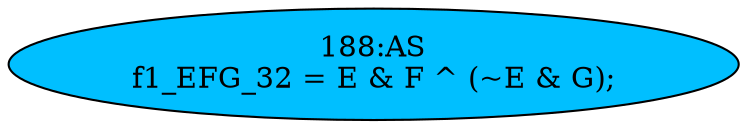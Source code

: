 strict digraph "" {
	node [label="\N"];
	"188:AS"	 [ast="<pyverilog.vparser.ast.Assign object at 0x7f28be102150>",
		def_var="['f1_EFG_32']",
		fillcolor=deepskyblue,
		label="188:AS
f1_EFG_32 = E & F ^ (~E & G);",
		statements="[]",
		style=filled,
		typ=Assign,
		use_var="['E', 'F', 'E', 'G']"];
}
